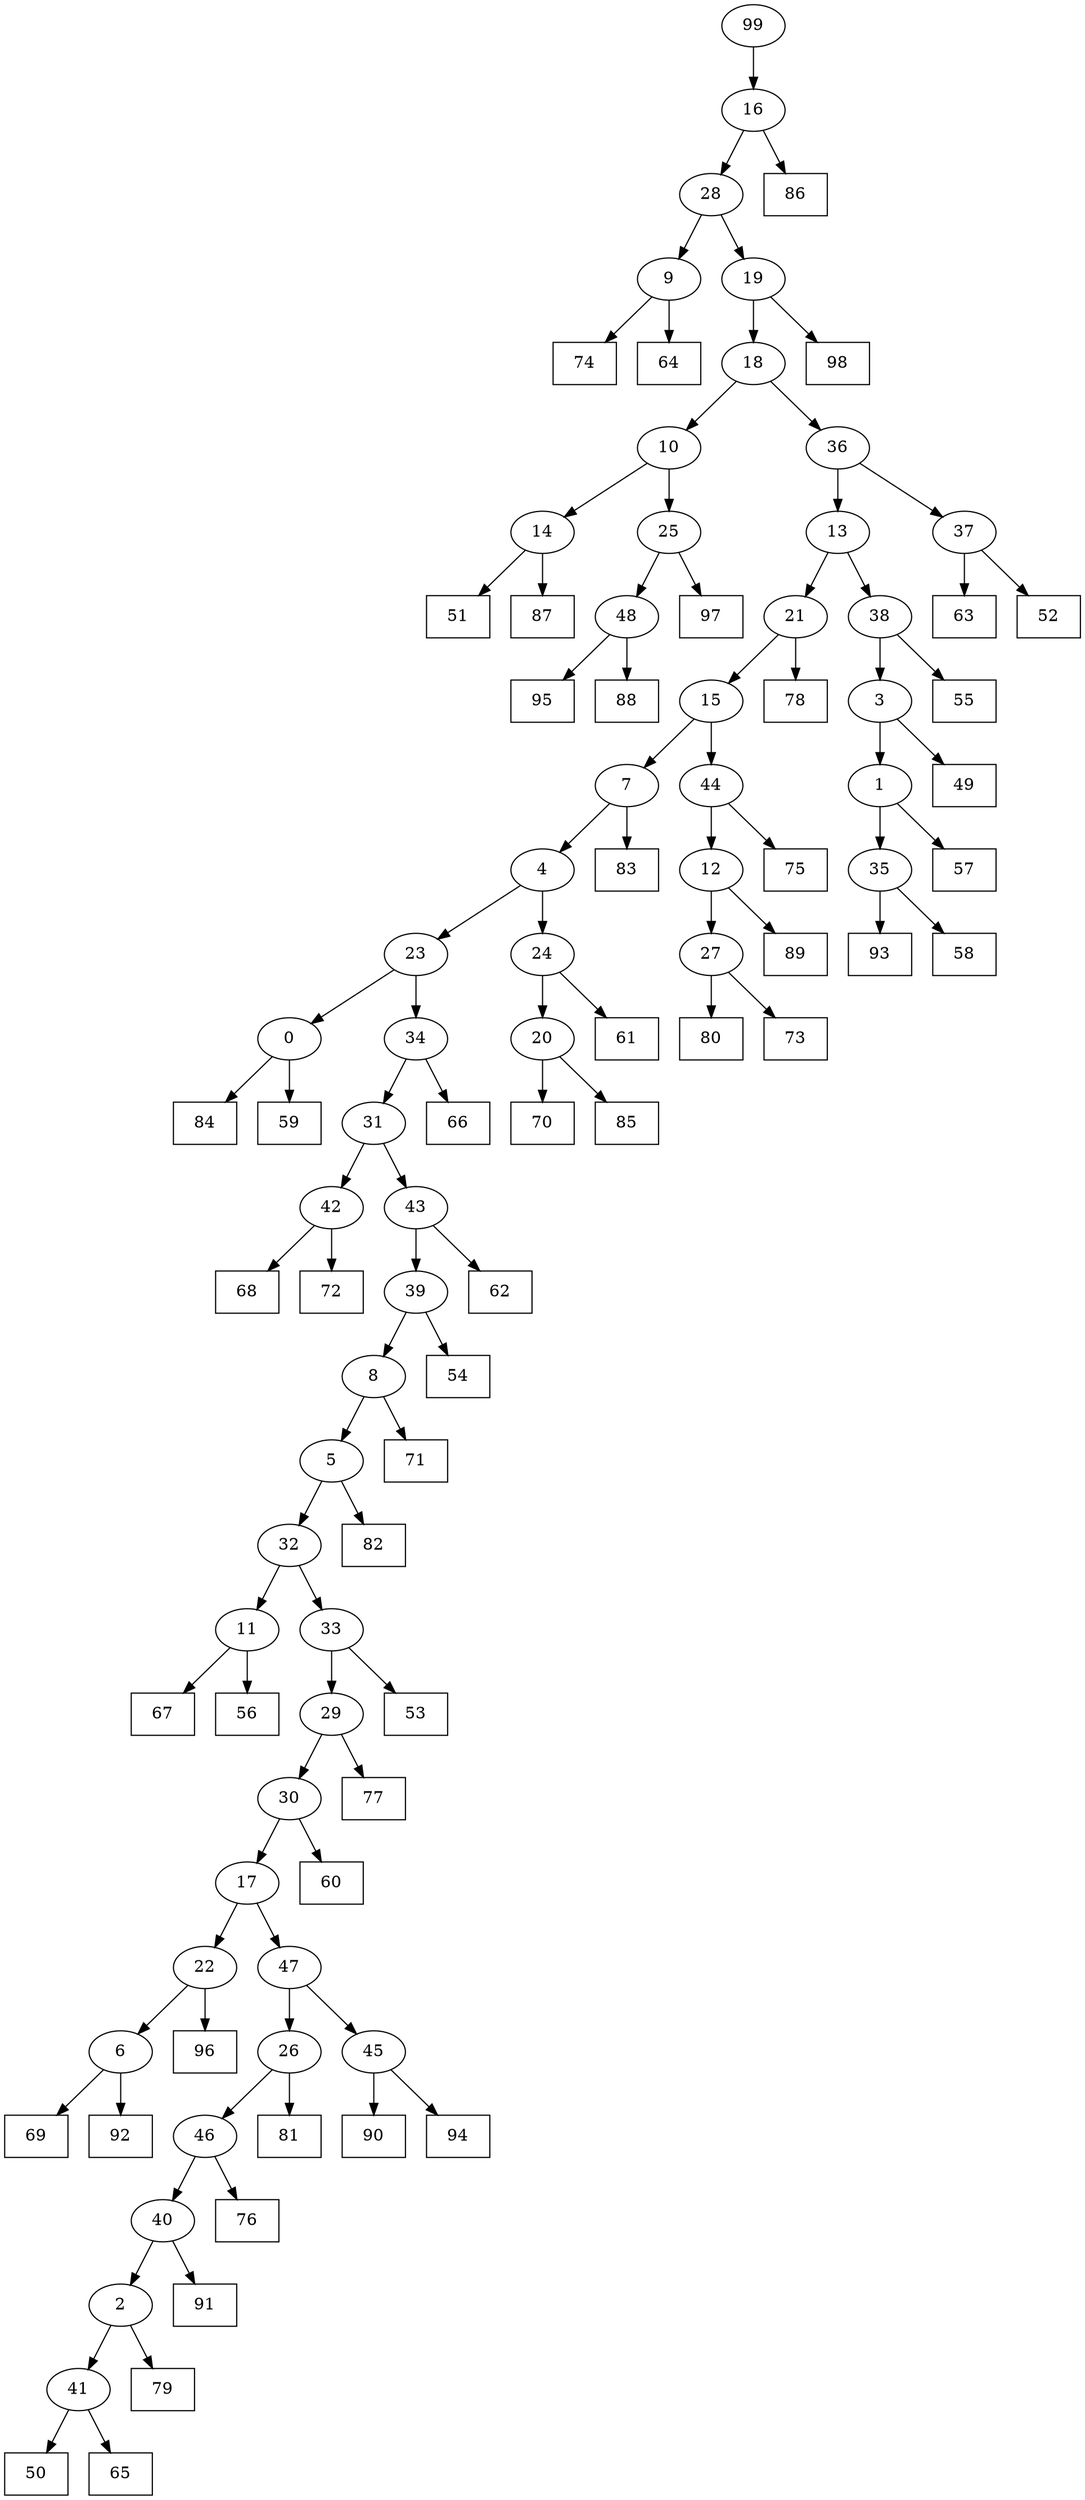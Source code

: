 digraph G {
0[label="0"];
1[label="1"];
2[label="2"];
3[label="3"];
4[label="4"];
5[label="5"];
6[label="6"];
7[label="7"];
8[label="8"];
9[label="9"];
10[label="10"];
11[label="11"];
12[label="12"];
13[label="13"];
14[label="14"];
15[label="15"];
16[label="16"];
17[label="17"];
18[label="18"];
19[label="19"];
20[label="20"];
21[label="21"];
22[label="22"];
23[label="23"];
24[label="24"];
25[label="25"];
26[label="26"];
27[label="27"];
28[label="28"];
29[label="29"];
30[label="30"];
31[label="31"];
32[label="32"];
33[label="33"];
34[label="34"];
35[label="35"];
36[label="36"];
37[label="37"];
38[label="38"];
39[label="39"];
40[label="40"];
41[label="41"];
42[label="42"];
43[label="43"];
44[label="44"];
45[label="45"];
46[label="46"];
47[label="47"];
48[label="48"];
49[shape=box,label="66"];
50[shape=box,label="78"];
51[shape=box,label="76"];
52[shape=box,label="63"];
53[shape=box,label="97"];
54[shape=box,label="84"];
55[shape=box,label="52"];
56[shape=box,label="49"];
57[shape=box,label="53"];
58[shape=box,label="69"];
59[shape=box,label="50"];
60[shape=box,label="57"];
61[shape=box,label="82"];
62[shape=box,label="67"];
63[shape=box,label="70"];
64[shape=box,label="77"];
65[shape=box,label="91"];
66[shape=box,label="93"];
67[shape=box,label="98"];
68[shape=box,label="68"];
69[shape=box,label="51"];
70[shape=box,label="74"];
71[shape=box,label="71"];
72[shape=box,label="80"];
73[shape=box,label="83"];
74[shape=box,label="55"];
75[shape=box,label="64"];
76[shape=box,label="95"];
77[shape=box,label="56"];
78[shape=box,label="62"];
79[shape=box,label="54"];
80[shape=box,label="59"];
81[shape=box,label="87"];
82[shape=box,label="96"];
83[shape=box,label="90"];
84[shape=box,label="85"];
85[shape=box,label="60"];
86[shape=box,label="94"];
87[shape=box,label="92"];
88[shape=box,label="89"];
89[shape=box,label="58"];
90[shape=box,label="79"];
91[shape=box,label="65"];
92[shape=box,label="88"];
93[shape=box,label="81"];
94[shape=box,label="72"];
95[shape=box,label="75"];
96[shape=box,label="86"];
97[shape=box,label="61"];
98[shape=box,label="73"];
99[label="99"];
27->72 ;
5->61 ;
14->81 ;
18->10 ;
39->79 ;
48->76 ;
20->84 ;
26->93 ;
14->69 ;
33->57 ;
15->7 ;
7->73 ;
3->56 ;
11->77 ;
19->18 ;
41->91 ;
24->97 ;
44->12 ;
21->15 ;
29->64 ;
12->27 ;
4->23 ;
27->98 ;
35->66 ;
9->70 ;
48->92 ;
35->89 ;
12->88 ;
37->55 ;
2->90 ;
33->29 ;
30->85 ;
45->86 ;
17->47 ;
40->2 ;
36->37 ;
37->52 ;
8->71 ;
16->96 ;
11->62 ;
7->4 ;
2->41 ;
25->48 ;
1->60 ;
43->39 ;
39->8 ;
4->24 ;
41->59 ;
99->16 ;
44->95 ;
43->78 ;
22->82 ;
9->75 ;
19->67 ;
28->9 ;
23->0 ;
0->54 ;
46->51 ;
31->43 ;
34->31 ;
42->68 ;
47->26 ;
26->46 ;
46->40 ;
24->20 ;
0->80 ;
22->6 ;
6->58 ;
16->28 ;
28->19 ;
36->13 ;
18->36 ;
30->17 ;
17->22 ;
6->87 ;
13->38 ;
38->3 ;
15->44 ;
8->5 ;
1->35 ;
31->42 ;
42->94 ;
3->1 ;
23->34 ;
34->49 ;
40->65 ;
32->33 ;
29->30 ;
47->45 ;
45->83 ;
20->63 ;
5->32 ;
32->11 ;
38->74 ;
10->25 ;
25->53 ;
10->14 ;
13->21 ;
21->50 ;
}
